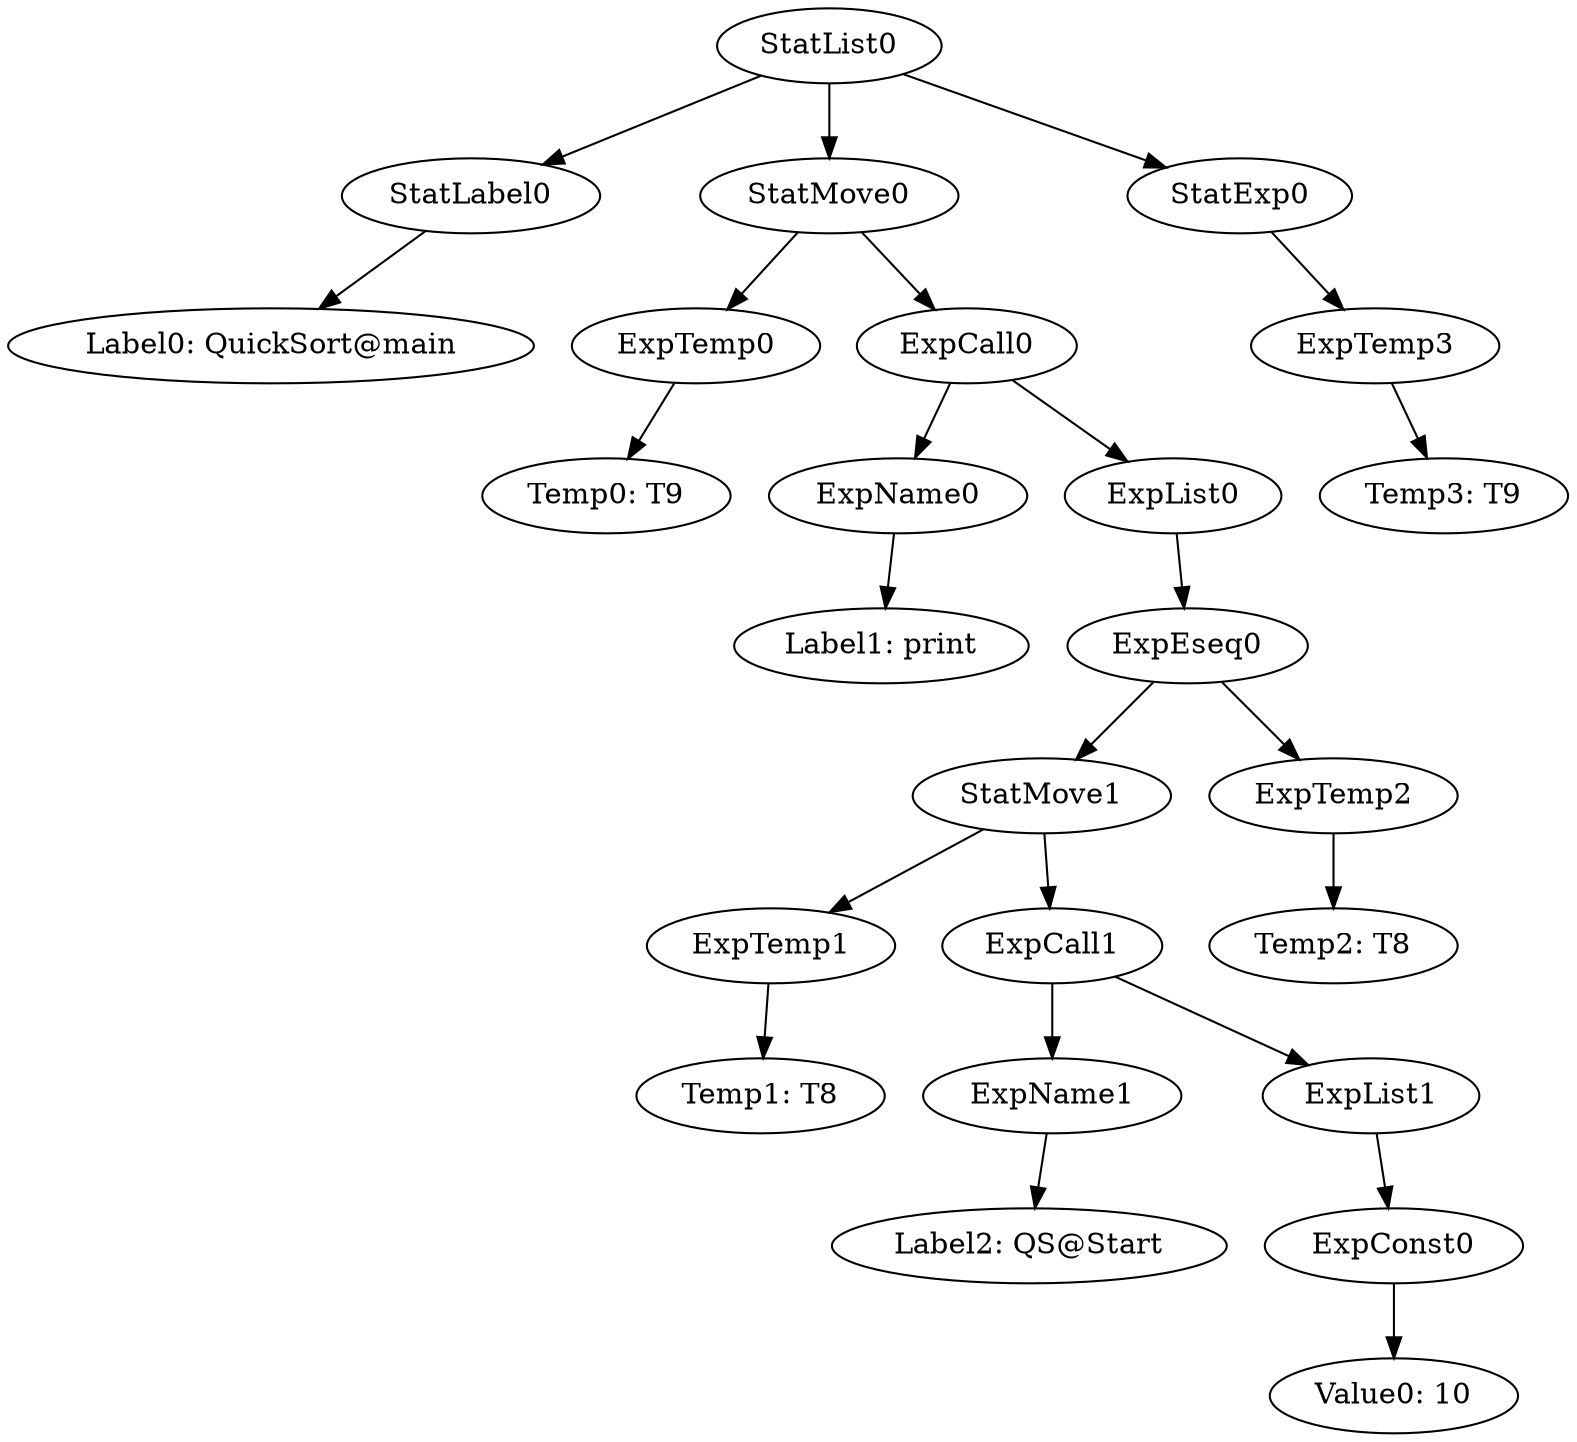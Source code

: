 digraph {
	ordering = out;
	ExpTemp3 -> "Temp3: T9";
	ExpTemp2 -> "Temp2: T8";
	ExpEseq0 -> StatMove1;
	ExpEseq0 -> ExpTemp2;
	ExpConst0 -> "Value0: 10";
	StatMove0 -> ExpTemp0;
	StatMove0 -> ExpCall0;
	ExpList0 -> ExpEseq0;
	ExpCall1 -> ExpName1;
	ExpCall1 -> ExpList1;
	StatExp0 -> ExpTemp3;
	ExpTemp0 -> "Temp0: T9";
	StatList0 -> StatLabel0;
	StatList0 -> StatMove0;
	StatList0 -> StatExp0;
	StatLabel0 -> "Label0: QuickSort@main";
	ExpName0 -> "Label1: print";
	ExpCall0 -> ExpName0;
	ExpCall0 -> ExpList0;
	ExpTemp1 -> "Temp1: T8";
	ExpList1 -> ExpConst0;
	StatMove1 -> ExpTemp1;
	StatMove1 -> ExpCall1;
	ExpName1 -> "Label2: QS@Start";
}

